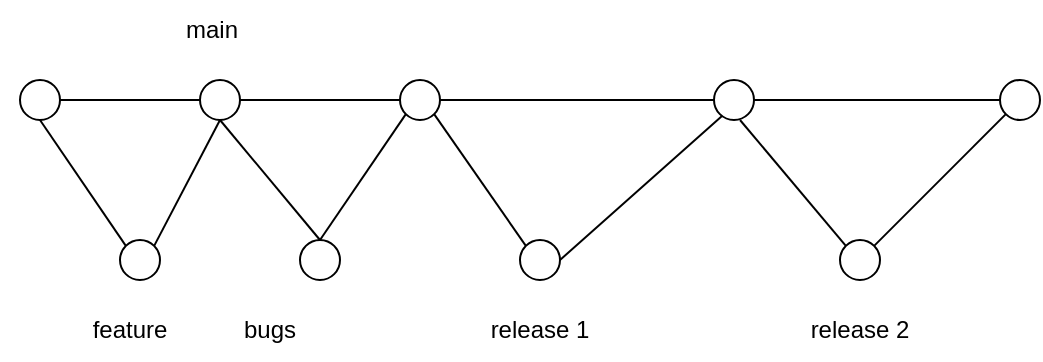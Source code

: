 <mxfile version="20.8.10" type="github">
  <diagram id="cRRqv47HqloywP55wqdQ" name="Page-1">
    <mxGraphModel dx="662" dy="358" grid="1" gridSize="10" guides="1" tooltips="1" connect="1" arrows="1" fold="1" page="1" pageScale="1" pageWidth="850" pageHeight="1100" math="0" shadow="0">
      <root>
        <mxCell id="0" />
        <mxCell id="1" parent="0" />
        <mxCell id="FpPCtnjyutJpVuYdoOeV-2" value="" style="ellipse;whiteSpace=wrap;html=1;aspect=fixed;" parent="1" vertex="1">
          <mxGeometry x="200" y="170" width="20" height="20" as="geometry" />
        </mxCell>
        <mxCell id="5jZFe3Vxfs2hOPpYQZD1-1" value="" style="ellipse;whiteSpace=wrap;html=1;aspect=fixed;" parent="1" vertex="1">
          <mxGeometry x="390" y="170" width="20" height="20" as="geometry" />
        </mxCell>
        <mxCell id="5jZFe3Vxfs2hOPpYQZD1-2" value="" style="ellipse;whiteSpace=wrap;html=1;aspect=fixed;" parent="1" vertex="1">
          <mxGeometry x="690" y="170" width="20" height="20" as="geometry" />
        </mxCell>
        <mxCell id="5jZFe3Vxfs2hOPpYQZD1-3" value="" style="ellipse;whiteSpace=wrap;html=1;aspect=fixed;" parent="1" vertex="1">
          <mxGeometry x="250" y="250" width="20" height="20" as="geometry" />
        </mxCell>
        <mxCell id="5jZFe3Vxfs2hOPpYQZD1-4" value="" style="ellipse;whiteSpace=wrap;html=1;aspect=fixed;" parent="1" vertex="1">
          <mxGeometry x="340" y="250" width="20" height="20" as="geometry" />
        </mxCell>
        <mxCell id="5jZFe3Vxfs2hOPpYQZD1-8" value="" style="ellipse;whiteSpace=wrap;html=1;aspect=fixed;" parent="1" vertex="1">
          <mxGeometry x="450" y="250" width="20" height="20" as="geometry" />
        </mxCell>
        <mxCell id="5jZFe3Vxfs2hOPpYQZD1-9" value="" style="ellipse;whiteSpace=wrap;html=1;aspect=fixed;" parent="1" vertex="1">
          <mxGeometry x="610" y="250" width="20" height="20" as="geometry" />
        </mxCell>
        <mxCell id="5jZFe3Vxfs2hOPpYQZD1-13" value="" style="endArrow=none;html=1;rounded=0;exitX=1;exitY=0.5;exitDx=0;exitDy=0;entryX=0;entryY=0.5;entryDx=0;entryDy=0;" parent="1" source="FpPCtnjyutJpVuYdoOeV-2" target="5jZFe3Vxfs2hOPpYQZD1-1" edge="1">
          <mxGeometry width="50" height="50" relative="1" as="geometry">
            <mxPoint x="380" y="270" as="sourcePoint" />
            <mxPoint x="430" y="220" as="targetPoint" />
          </mxGeometry>
        </mxCell>
        <mxCell id="5jZFe3Vxfs2hOPpYQZD1-14" value="" style="endArrow=none;html=1;rounded=0;exitX=1;exitY=0.5;exitDx=0;exitDy=0;entryX=0;entryY=0.5;entryDx=0;entryDy=0;startArrow=none;" parent="1" source="9eJOyd8Dp_l376vP8gxB-1" target="5jZFe3Vxfs2hOPpYQZD1-2" edge="1">
          <mxGeometry width="50" height="50" relative="1" as="geometry">
            <mxPoint x="425" y="179.5" as="sourcePoint" />
            <mxPoint x="595" y="179.5" as="targetPoint" />
          </mxGeometry>
        </mxCell>
        <mxCell id="5jZFe3Vxfs2hOPpYQZD1-15" value="main" style="text;html=1;strokeColor=none;fillColor=none;align=center;verticalAlign=middle;whiteSpace=wrap;rounded=0;" parent="1" vertex="1">
          <mxGeometry x="266" y="130" width="60" height="30" as="geometry" />
        </mxCell>
        <mxCell id="5jZFe3Vxfs2hOPpYQZD1-18" value="" style="endArrow=none;html=1;rounded=0;exitX=1;exitY=0.5;exitDx=0;exitDy=0;" parent="1" source="5jZFe3Vxfs2hOPpYQZD1-8" edge="1">
          <mxGeometry width="50" height="50" relative="1" as="geometry">
            <mxPoint x="460" y="290" as="sourcePoint" />
            <mxPoint x="560" y="180" as="targetPoint" />
          </mxGeometry>
        </mxCell>
        <mxCell id="5jZFe3Vxfs2hOPpYQZD1-19" value="" style="endArrow=none;html=1;rounded=0;entryX=0;entryY=1;entryDx=0;entryDy=0;" parent="1" target="5jZFe3Vxfs2hOPpYQZD1-1" edge="1">
          <mxGeometry width="50" height="50" relative="1" as="geometry">
            <mxPoint x="350" y="250" as="sourcePoint" />
            <mxPoint x="390" y="250" as="targetPoint" />
          </mxGeometry>
        </mxCell>
        <mxCell id="5jZFe3Vxfs2hOPpYQZD1-20" value="" style="endArrow=none;html=1;rounded=0;entryX=0.5;entryY=1;entryDx=0;entryDy=0;exitX=0;exitY=0;exitDx=0;exitDy=0;" parent="1" source="5jZFe3Vxfs2hOPpYQZD1-3" target="FpPCtnjyutJpVuYdoOeV-2" edge="1">
          <mxGeometry width="50" height="50" relative="1" as="geometry">
            <mxPoint x="340" y="300" as="sourcePoint" />
            <mxPoint x="390" y="250" as="targetPoint" />
            <Array as="points">
              <mxPoint x="210" y="190" />
            </Array>
          </mxGeometry>
        </mxCell>
        <mxCell id="5jZFe3Vxfs2hOPpYQZD1-21" value="" style="endArrow=none;html=1;rounded=0;entryX=1;entryY=1;entryDx=0;entryDy=0;exitX=0;exitY=0;exitDx=0;exitDy=0;" parent="1" source="5jZFe3Vxfs2hOPpYQZD1-8" target="5jZFe3Vxfs2hOPpYQZD1-1" edge="1">
          <mxGeometry width="50" height="50" relative="1" as="geometry">
            <mxPoint x="520" y="310" as="sourcePoint" />
            <mxPoint x="570" y="260" as="targetPoint" />
          </mxGeometry>
        </mxCell>
        <mxCell id="5jZFe3Vxfs2hOPpYQZD1-22" value="" style="endArrow=none;html=1;rounded=0;entryX=0;entryY=1;entryDx=0;entryDy=0;exitX=1;exitY=0;exitDx=0;exitDy=0;" parent="1" source="5jZFe3Vxfs2hOPpYQZD1-9" target="5jZFe3Vxfs2hOPpYQZD1-2" edge="1">
          <mxGeometry width="50" height="50" relative="1" as="geometry">
            <mxPoint x="520" y="310" as="sourcePoint" />
            <mxPoint x="570" y="260" as="targetPoint" />
          </mxGeometry>
        </mxCell>
        <mxCell id="5jZFe3Vxfs2hOPpYQZD1-23" value="feature" style="text;html=1;strokeColor=none;fillColor=none;align=center;verticalAlign=middle;whiteSpace=wrap;rounded=0;" parent="1" vertex="1">
          <mxGeometry x="190" y="280" width="130" height="30" as="geometry" />
        </mxCell>
        <mxCell id="5jZFe3Vxfs2hOPpYQZD1-24" value="bugs" style="text;html=1;strokeColor=none;fillColor=none;align=center;verticalAlign=middle;whiteSpace=wrap;rounded=0;" parent="1" vertex="1">
          <mxGeometry x="260" y="280" width="130" height="30" as="geometry" />
        </mxCell>
        <mxCell id="5jZFe3Vxfs2hOPpYQZD1-25" value="release 1" style="text;html=1;strokeColor=none;fillColor=none;align=center;verticalAlign=middle;whiteSpace=wrap;rounded=0;" parent="1" vertex="1">
          <mxGeometry x="395" y="280" width="130" height="30" as="geometry" />
        </mxCell>
        <mxCell id="5jZFe3Vxfs2hOPpYQZD1-26" value="release 2" style="text;html=1;strokeColor=none;fillColor=none;align=center;verticalAlign=middle;whiteSpace=wrap;rounded=0;" parent="1" vertex="1">
          <mxGeometry x="555" y="280" width="130" height="30" as="geometry" />
        </mxCell>
        <mxCell id="9eJOyd8Dp_l376vP8gxB-2" value="" style="endArrow=none;html=1;rounded=0;exitX=1;exitY=0.5;exitDx=0;exitDy=0;entryX=0;entryY=0.5;entryDx=0;entryDy=0;" edge="1" parent="1" source="5jZFe3Vxfs2hOPpYQZD1-1" target="9eJOyd8Dp_l376vP8gxB-1">
          <mxGeometry width="50" height="50" relative="1" as="geometry">
            <mxPoint x="410" y="180" as="sourcePoint" />
            <mxPoint x="690" y="180" as="targetPoint" />
          </mxGeometry>
        </mxCell>
        <mxCell id="9eJOyd8Dp_l376vP8gxB-1" value="" style="ellipse;whiteSpace=wrap;html=1;aspect=fixed;" vertex="1" parent="1">
          <mxGeometry x="547" y="170" width="20" height="20" as="geometry" />
        </mxCell>
        <mxCell id="9eJOyd8Dp_l376vP8gxB-8" value="" style="endArrow=none;html=1;rounded=0;exitX=0;exitY=0;exitDx=0;exitDy=0;" edge="1" parent="1" source="5jZFe3Vxfs2hOPpYQZD1-9">
          <mxGeometry width="50" height="50" relative="1" as="geometry">
            <mxPoint x="400" y="250" as="sourcePoint" />
            <mxPoint x="560" y="190" as="targetPoint" />
          </mxGeometry>
        </mxCell>
        <mxCell id="9eJOyd8Dp_l376vP8gxB-10" value="" style="endArrow=none;html=1;rounded=0;exitX=0.5;exitY=1;exitDx=0;exitDy=0;entryX=0.5;entryY=0;entryDx=0;entryDy=0;" edge="1" parent="1" source="9eJOyd8Dp_l376vP8gxB-11" target="5jZFe3Vxfs2hOPpYQZD1-4">
          <mxGeometry width="50" height="50" relative="1" as="geometry">
            <mxPoint x="380" y="260" as="sourcePoint" />
            <mxPoint x="430" y="210" as="targetPoint" />
          </mxGeometry>
        </mxCell>
        <mxCell id="9eJOyd8Dp_l376vP8gxB-12" value="" style="endArrow=none;html=1;rounded=0;entryX=0.5;entryY=1;entryDx=0;entryDy=0;exitX=1;exitY=0;exitDx=0;exitDy=0;" edge="1" parent="1" source="5jZFe3Vxfs2hOPpYQZD1-3" target="9eJOyd8Dp_l376vP8gxB-11">
          <mxGeometry width="50" height="50" relative="1" as="geometry">
            <mxPoint x="267.071" y="252.929" as="sourcePoint" />
            <mxPoint x="299.36" y="181.17" as="targetPoint" />
          </mxGeometry>
        </mxCell>
        <mxCell id="9eJOyd8Dp_l376vP8gxB-11" value="" style="ellipse;whiteSpace=wrap;html=1;aspect=fixed;" vertex="1" parent="1">
          <mxGeometry x="290" y="170" width="20" height="20" as="geometry" />
        </mxCell>
      </root>
    </mxGraphModel>
  </diagram>
</mxfile>
